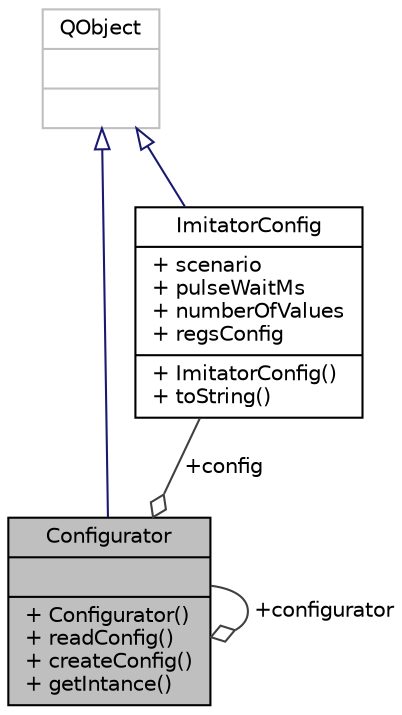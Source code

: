digraph "Configurator"
{
  edge [fontname="Helvetica",fontsize="10",labelfontname="Helvetica",labelfontsize="10"];
  node [fontname="Helvetica",fontsize="10",shape=record];
  Node2 [label="{Configurator\n||+ Configurator()\l+ readConfig()\l+ createConfig()\l+ getIntance()\l}",height=0.2,width=0.4,color="black", fillcolor="grey75", style="filled", fontcolor="black"];
  Node3 -> Node2 [dir="back",color="midnightblue",fontsize="10",style="solid",arrowtail="onormal"];
  Node3 [label="{QObject\n||}",height=0.2,width=0.4,color="grey75", fillcolor="white", style="filled"];
  Node4 -> Node2 [color="grey25",fontsize="10",style="solid",label=" +config" ,arrowhead="odiamond"];
  Node4 [label="{ImitatorConfig\n|+ scenario\l+ pulseWaitMs\l+ numberOfValues\l+ regsConfig\l|+ ImitatorConfig()\l+ toString()\l}",height=0.2,width=0.4,color="black", fillcolor="white", style="filled",URL="$class_imitator_config.html"];
  Node3 -> Node4 [dir="back",color="midnightblue",fontsize="10",style="solid",arrowtail="onormal"];
  Node2 -> Node2 [color="grey25",fontsize="10",style="solid",label=" +configurator" ,arrowhead="odiamond"];
}
